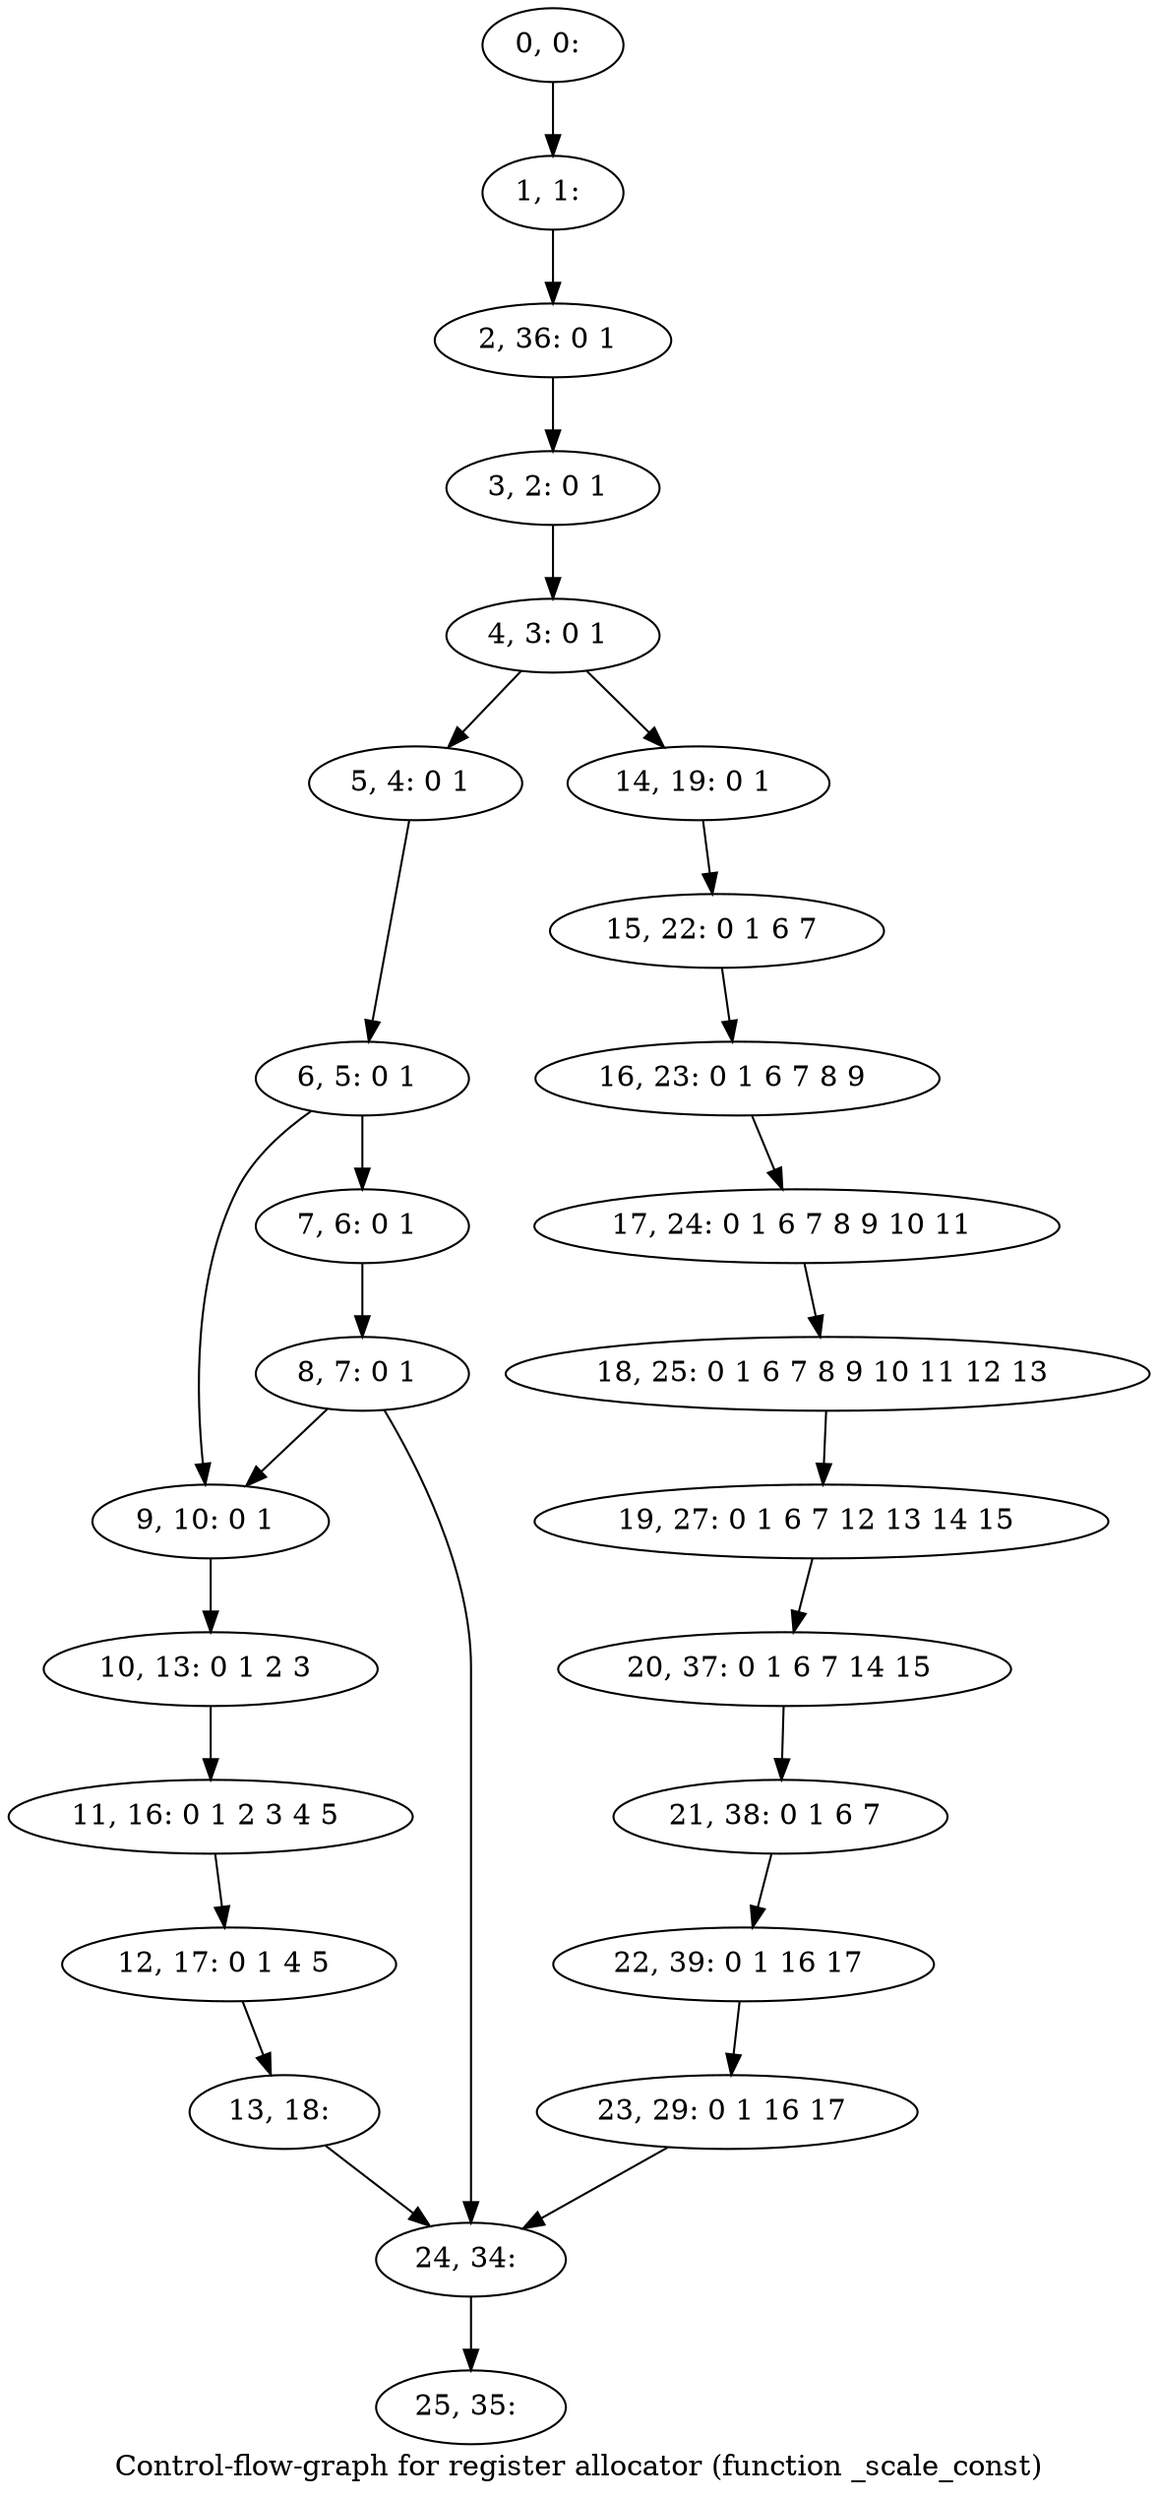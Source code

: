 digraph G {
graph [label="Control-flow-graph for register allocator (function _scale_const)"]
0[label="0, 0: "];
1[label="1, 1: "];
2[label="2, 36: 0 1 "];
3[label="3, 2: 0 1 "];
4[label="4, 3: 0 1 "];
5[label="5, 4: 0 1 "];
6[label="6, 5: 0 1 "];
7[label="7, 6: 0 1 "];
8[label="8, 7: 0 1 "];
9[label="9, 10: 0 1 "];
10[label="10, 13: 0 1 2 3 "];
11[label="11, 16: 0 1 2 3 4 5 "];
12[label="12, 17: 0 1 4 5 "];
13[label="13, 18: "];
14[label="14, 19: 0 1 "];
15[label="15, 22: 0 1 6 7 "];
16[label="16, 23: 0 1 6 7 8 9 "];
17[label="17, 24: 0 1 6 7 8 9 10 11 "];
18[label="18, 25: 0 1 6 7 8 9 10 11 12 13 "];
19[label="19, 27: 0 1 6 7 12 13 14 15 "];
20[label="20, 37: 0 1 6 7 14 15 "];
21[label="21, 38: 0 1 6 7 "];
22[label="22, 39: 0 1 16 17 "];
23[label="23, 29: 0 1 16 17 "];
24[label="24, 34: "];
25[label="25, 35: "];
0->1 ;
1->2 ;
2->3 ;
3->4 ;
4->5 ;
4->14 ;
5->6 ;
6->7 ;
6->9 ;
7->8 ;
8->9 ;
8->24 ;
9->10 ;
10->11 ;
11->12 ;
12->13 ;
13->24 ;
14->15 ;
15->16 ;
16->17 ;
17->18 ;
18->19 ;
19->20 ;
20->21 ;
21->22 ;
22->23 ;
23->24 ;
24->25 ;
}
